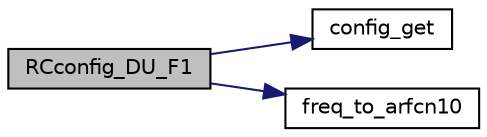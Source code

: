 digraph "RCconfig_DU_F1"
{
 // LATEX_PDF_SIZE
  edge [fontname="Helvetica",fontsize="10",labelfontname="Helvetica",labelfontsize="10"];
  node [fontname="Helvetica",fontsize="10",shape=record];
  rankdir="LR";
  Node1 [label="RCconfig_DU_F1",height=0.2,width=0.4,color="black", fillcolor="grey75", style="filled", fontcolor="black",tooltip=" "];
  Node1 -> Node2 [color="midnightblue",fontsize="10",style="solid",fontname="Helvetica"];
  Node2 [label="config_get",height=0.2,width=0.4,color="black", fillcolor="white", style="filled",URL="$cu__test_8c.html#a3d38a8623290b9d0a89306036e1c53b4",tooltip=" "];
  Node1 -> Node3 [color="midnightblue",fontsize="10",style="solid",fontname="Helvetica"];
  Node3 [label="freq_to_arfcn10",height=0.2,width=0.4,color="black", fillcolor="white", style="filled",URL="$group____rrc.html#ga1cca16143c691e78da76336188dc4b74",tooltip=" "];
}
